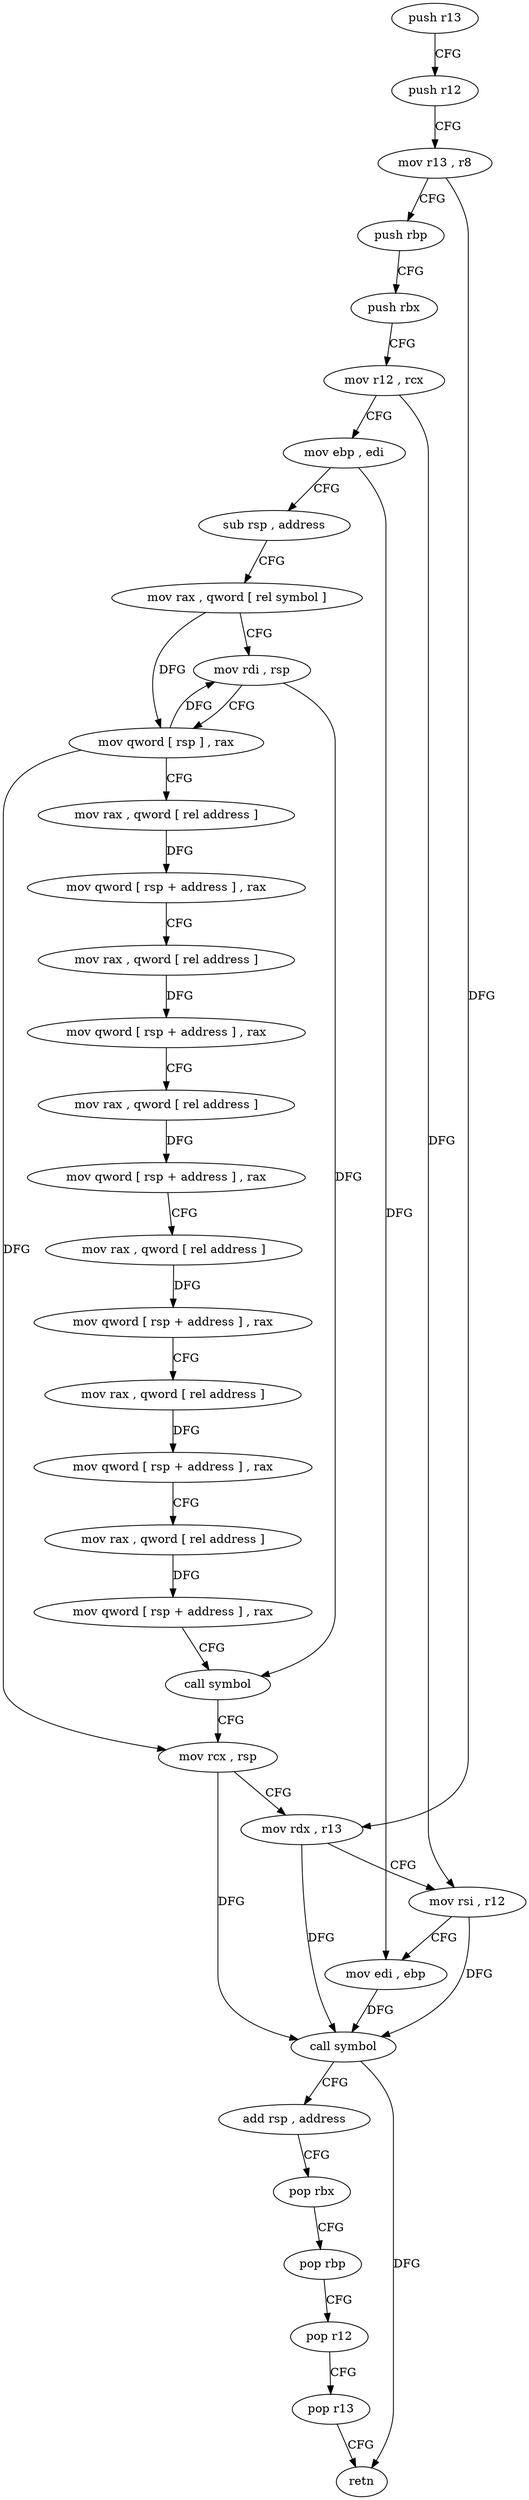 digraph "func" {
"4229920" [label = "push r13" ]
"4229922" [label = "push r12" ]
"4229924" [label = "mov r13 , r8" ]
"4229927" [label = "push rbp" ]
"4229928" [label = "push rbx" ]
"4229929" [label = "mov r12 , rcx" ]
"4229932" [label = "mov ebp , edi" ]
"4229934" [label = "sub rsp , address" ]
"4229938" [label = "mov rax , qword [ rel symbol ]" ]
"4229945" [label = "mov rdi , rsp" ]
"4229948" [label = "mov qword [ rsp ] , rax" ]
"4229952" [label = "mov rax , qword [ rel address ]" ]
"4229959" [label = "mov qword [ rsp + address ] , rax" ]
"4229964" [label = "mov rax , qword [ rel address ]" ]
"4229971" [label = "mov qword [ rsp + address ] , rax" ]
"4229976" [label = "mov rax , qword [ rel address ]" ]
"4229983" [label = "mov qword [ rsp + address ] , rax" ]
"4229988" [label = "mov rax , qword [ rel address ]" ]
"4229995" [label = "mov qword [ rsp + address ] , rax" ]
"4230000" [label = "mov rax , qword [ rel address ]" ]
"4230007" [label = "mov qword [ rsp + address ] , rax" ]
"4230012" [label = "mov rax , qword [ rel address ]" ]
"4230019" [label = "mov qword [ rsp + address ] , rax" ]
"4230024" [label = "call symbol" ]
"4230029" [label = "mov rcx , rsp" ]
"4230032" [label = "mov rdx , r13" ]
"4230035" [label = "mov rsi , r12" ]
"4230038" [label = "mov edi , ebp" ]
"4230040" [label = "call symbol" ]
"4230045" [label = "add rsp , address" ]
"4230049" [label = "pop rbx" ]
"4230050" [label = "pop rbp" ]
"4230051" [label = "pop r12" ]
"4230053" [label = "pop r13" ]
"4230055" [label = "retn" ]
"4229920" -> "4229922" [ label = "CFG" ]
"4229922" -> "4229924" [ label = "CFG" ]
"4229924" -> "4229927" [ label = "CFG" ]
"4229924" -> "4230032" [ label = "DFG" ]
"4229927" -> "4229928" [ label = "CFG" ]
"4229928" -> "4229929" [ label = "CFG" ]
"4229929" -> "4229932" [ label = "CFG" ]
"4229929" -> "4230035" [ label = "DFG" ]
"4229932" -> "4229934" [ label = "CFG" ]
"4229932" -> "4230038" [ label = "DFG" ]
"4229934" -> "4229938" [ label = "CFG" ]
"4229938" -> "4229945" [ label = "CFG" ]
"4229938" -> "4229948" [ label = "DFG" ]
"4229945" -> "4229948" [ label = "CFG" ]
"4229945" -> "4230024" [ label = "DFG" ]
"4229948" -> "4229952" [ label = "CFG" ]
"4229948" -> "4229945" [ label = "DFG" ]
"4229948" -> "4230029" [ label = "DFG" ]
"4229952" -> "4229959" [ label = "DFG" ]
"4229959" -> "4229964" [ label = "CFG" ]
"4229964" -> "4229971" [ label = "DFG" ]
"4229971" -> "4229976" [ label = "CFG" ]
"4229976" -> "4229983" [ label = "DFG" ]
"4229983" -> "4229988" [ label = "CFG" ]
"4229988" -> "4229995" [ label = "DFG" ]
"4229995" -> "4230000" [ label = "CFG" ]
"4230000" -> "4230007" [ label = "DFG" ]
"4230007" -> "4230012" [ label = "CFG" ]
"4230012" -> "4230019" [ label = "DFG" ]
"4230019" -> "4230024" [ label = "CFG" ]
"4230024" -> "4230029" [ label = "CFG" ]
"4230029" -> "4230032" [ label = "CFG" ]
"4230029" -> "4230040" [ label = "DFG" ]
"4230032" -> "4230035" [ label = "CFG" ]
"4230032" -> "4230040" [ label = "DFG" ]
"4230035" -> "4230038" [ label = "CFG" ]
"4230035" -> "4230040" [ label = "DFG" ]
"4230038" -> "4230040" [ label = "DFG" ]
"4230040" -> "4230045" [ label = "CFG" ]
"4230040" -> "4230055" [ label = "DFG" ]
"4230045" -> "4230049" [ label = "CFG" ]
"4230049" -> "4230050" [ label = "CFG" ]
"4230050" -> "4230051" [ label = "CFG" ]
"4230051" -> "4230053" [ label = "CFG" ]
"4230053" -> "4230055" [ label = "CFG" ]
}
